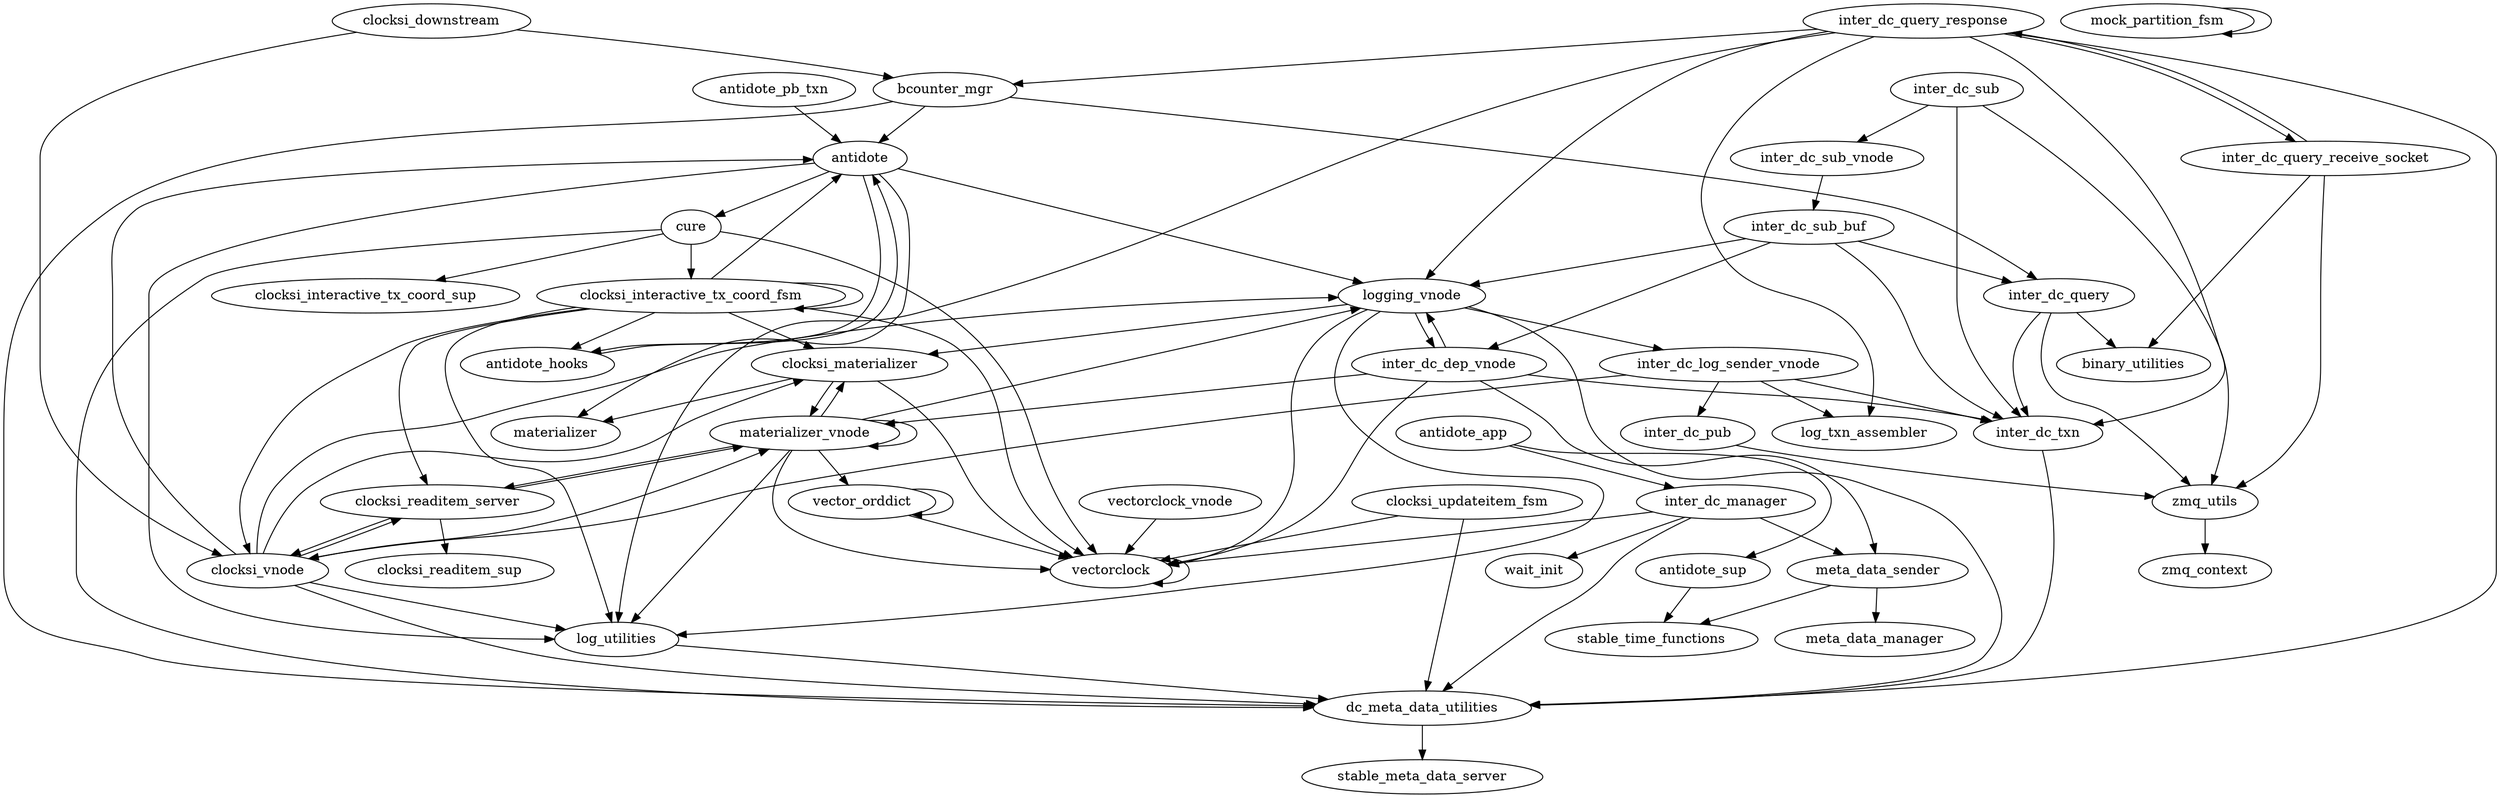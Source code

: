 digraph G {
"antidote_app" -> "antidote_sup"
"antidote_app" -> "inter_dc_manager"
"antidote" -> "materializer"
"antidote" -> "log_utilities"
"antidote" -> "logging_vnode"
"antidote" -> "antidote_hooks"
"antidote" -> "cure"
"antidote_hooks" -> "antidote"
"antidote_pb_txn" -> "antidote"
"antidote_sup" -> "stable_time_functions"
"bcounter_mgr" -> "dc_meta_data_utilities"
"bcounter_mgr" -> "antidote"
"bcounter_mgr" -> "inter_dc_query"
"clocksi_downstream" -> "clocksi_vnode"
"clocksi_downstream" -> "bcounter_mgr"
"clocksi_interactive_tx_coord_fsm" -> "antidote"
"clocksi_interactive_tx_coord_fsm" -> "clocksi_readitem_server"
"clocksi_interactive_tx_coord_fsm" -> "log_utilities"
"clocksi_interactive_tx_coord_fsm" -> "antidote_hooks"
"clocksi_interactive_tx_coord_fsm" -> "clocksi_vnode"
"clocksi_interactive_tx_coord_fsm" -> "clocksi_materializer"
"clocksi_interactive_tx_coord_fsm" -> "vectorclock"
"clocksi_interactive_tx_coord_fsm" -> "clocksi_interactive_tx_coord_fsm"
"clocksi_materializer" -> "materializer"
"clocksi_materializer" -> "materializer_vnode"
"clocksi_materializer" -> "vectorclock"
"clocksi_readitem_server" -> "clocksi_readitem_sup"
"clocksi_readitem_server" -> "materializer_vnode"
"clocksi_readitem_server" -> "clocksi_vnode"
"clocksi_updateitem_fsm" -> "dc_meta_data_utilities"
"clocksi_updateitem_fsm" -> "vectorclock"
"clocksi_vnode" -> "clocksi_readitem_server"
"clocksi_vnode" -> "clocksi_materializer"
"clocksi_vnode" -> "log_utilities"
"clocksi_vnode" -> "logging_vnode"
"clocksi_vnode" -> "dc_meta_data_utilities"
"clocksi_vnode" -> "antidote"
"clocksi_vnode" -> "materializer_vnode"
"cure" -> "vectorclock"
"cure" -> "clocksi_interactive_tx_coord_fsm"
"cure" -> "clocksi_interactive_tx_coord_sup"
"cure" -> "dc_meta_data_utilities"
"dc_meta_data_utilities" -> "stable_meta_data_server"
"inter_dc_dep_vnode" -> "vectorclock"
"inter_dc_dep_vnode" -> "logging_vnode"
"inter_dc_dep_vnode" -> "materializer_vnode"
"inter_dc_dep_vnode" -> "meta_data_sender"
"inter_dc_dep_vnode" -> "inter_dc_txn"
"inter_dc_log_sender_vnode" -> "log_txn_assembler"
"inter_dc_log_sender_vnode" -> "inter_dc_txn"
"inter_dc_log_sender_vnode" -> "inter_dc_pub"
"inter_dc_log_sender_vnode" -> "clocksi_vnode"
"inter_dc_manager" -> "dc_meta_data_utilities"
"inter_dc_manager" -> "wait_init"
"inter_dc_manager" -> "meta_data_sender"
"inter_dc_manager" -> "vectorclock"
"inter_dc_pub" -> "zmq_utils"
"inter_dc_query" -> "inter_dc_txn"
"inter_dc_query" -> "zmq_utils"
"inter_dc_query" -> "binary_utilities"
"inter_dc_query_receive_socket" -> "zmq_utils"
"inter_dc_query_receive_socket" -> "binary_utilities"
"inter_dc_query_receive_socket" -> "inter_dc_query_response"
"inter_dc_query_response" -> "dc_meta_data_utilities"
"inter_dc_query_response" -> "inter_dc_txn"
"inter_dc_query_response" -> "inter_dc_query_receive_socket"
"inter_dc_query_response" -> "bcounter_mgr"
"inter_dc_query_response" -> "log_utilities"
"inter_dc_query_response" -> "log_txn_assembler"
"inter_dc_query_response" -> "logging_vnode"
"inter_dc_sub_buf" -> "logging_vnode"
"inter_dc_sub_buf" -> "inter_dc_txn"
"inter_dc_sub_buf" -> "inter_dc_dep_vnode"
"inter_dc_sub_buf" -> "inter_dc_query"
"inter_dc_sub" -> "inter_dc_txn"
"inter_dc_sub" -> "inter_dc_sub_vnode"
"inter_dc_sub" -> "zmq_utils"
"inter_dc_sub_vnode" -> "inter_dc_sub_buf"
"inter_dc_txn" -> "dc_meta_data_utilities"
"logging_vnode" -> "dc_meta_data_utilities"
"logging_vnode" -> "vectorclock"
"logging_vnode" -> "inter_dc_dep_vnode"
"logging_vnode" -> "inter_dc_log_sender_vnode"
"logging_vnode" -> "log_utilities"
"logging_vnode" -> "clocksi_materializer"
"log_utilities" -> "dc_meta_data_utilities"
"materializer_vnode" -> "clocksi_readitem_server"
"materializer_vnode" -> "log_utilities"
"materializer_vnode" -> "logging_vnode"
"materializer_vnode" -> "vector_orddict"
"materializer_vnode" -> "clocksi_materializer"
"materializer_vnode" -> "vectorclock"
"materializer_vnode" -> "materializer_vnode"
"meta_data_sender" -> "meta_data_manager"
"meta_data_sender" -> "stable_time_functions"
"mock_partition_fsm" -> "mock_partition_fsm"
"vectorclock" -> "vectorclock"
"vectorclock_vnode" -> "vectorclock"
"vector_orddict" -> "vectorclock"
"vector_orddict" -> "vector_orddict"
"zmq_utils" -> "zmq_context"
}
